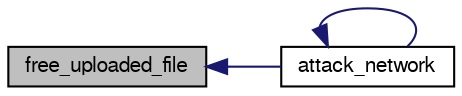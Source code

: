 digraph G
{
  bgcolor="transparent";
  edge [fontname="FreeSans",fontsize="10",labelfontname="FreeSans",labelfontsize="10"];
  node [fontname="FreeSans",fontsize="10",shape=record];
  rankdir=LR;
  Node1 [label="free_uploaded_file",height=0.2,width=0.4,color="black", fillcolor="grey75", style="filled" fontcolor="black"];
  Node1 -> Node2 [dir=back,color="midnightblue",fontsize="10",style="solid",fontname="FreeSans"];
  Node2 [label="attack_network",height=0.2,width=0.4,color="black",URL="$attack_8h.html#a8487544e41baa26d15e4f9a91e4b34b8",tooltip="Attack a whole network."];
  Node2 -> Node2 [dir=back,color="midnightblue",fontsize="10",style="solid",fontname="FreeSans"];
}
